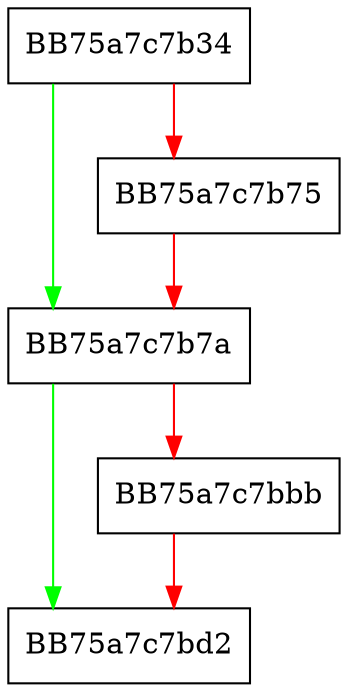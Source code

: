 digraph HipsRuleEnumStatic {
  node [shape="box"];
  graph [splines=ortho];
  BB75a7c7b34 -> BB75a7c7b7a [color="green"];
  BB75a7c7b34 -> BB75a7c7b75 [color="red"];
  BB75a7c7b75 -> BB75a7c7b7a [color="red"];
  BB75a7c7b7a -> BB75a7c7bd2 [color="green"];
  BB75a7c7b7a -> BB75a7c7bbb [color="red"];
  BB75a7c7bbb -> BB75a7c7bd2 [color="red"];
}